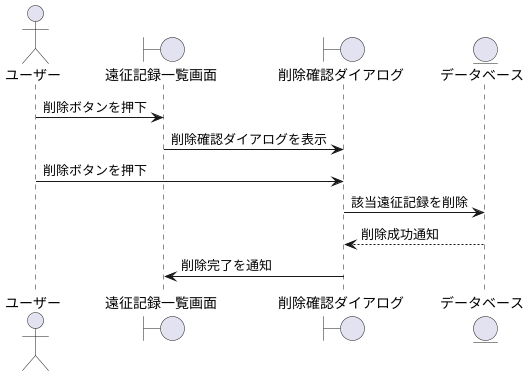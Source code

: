 @startuml
actor ユーザー as User
boundary "遠征記録一覧画面" as RecordList
boundary "削除確認ダイアログ" as ConfirmDialog
entity "データベース" as DB

User -> RecordList: 削除ボタンを押下
RecordList -> ConfirmDialog: 削除確認ダイアログを表示

User -> ConfirmDialog: 削除ボタンを押下
ConfirmDialog -> DB: 該当遠征記録を削除
DB --> ConfirmDialog: 削除成功通知
ConfirmDialog -> RecordList: 削除完了を通知

@enduml
